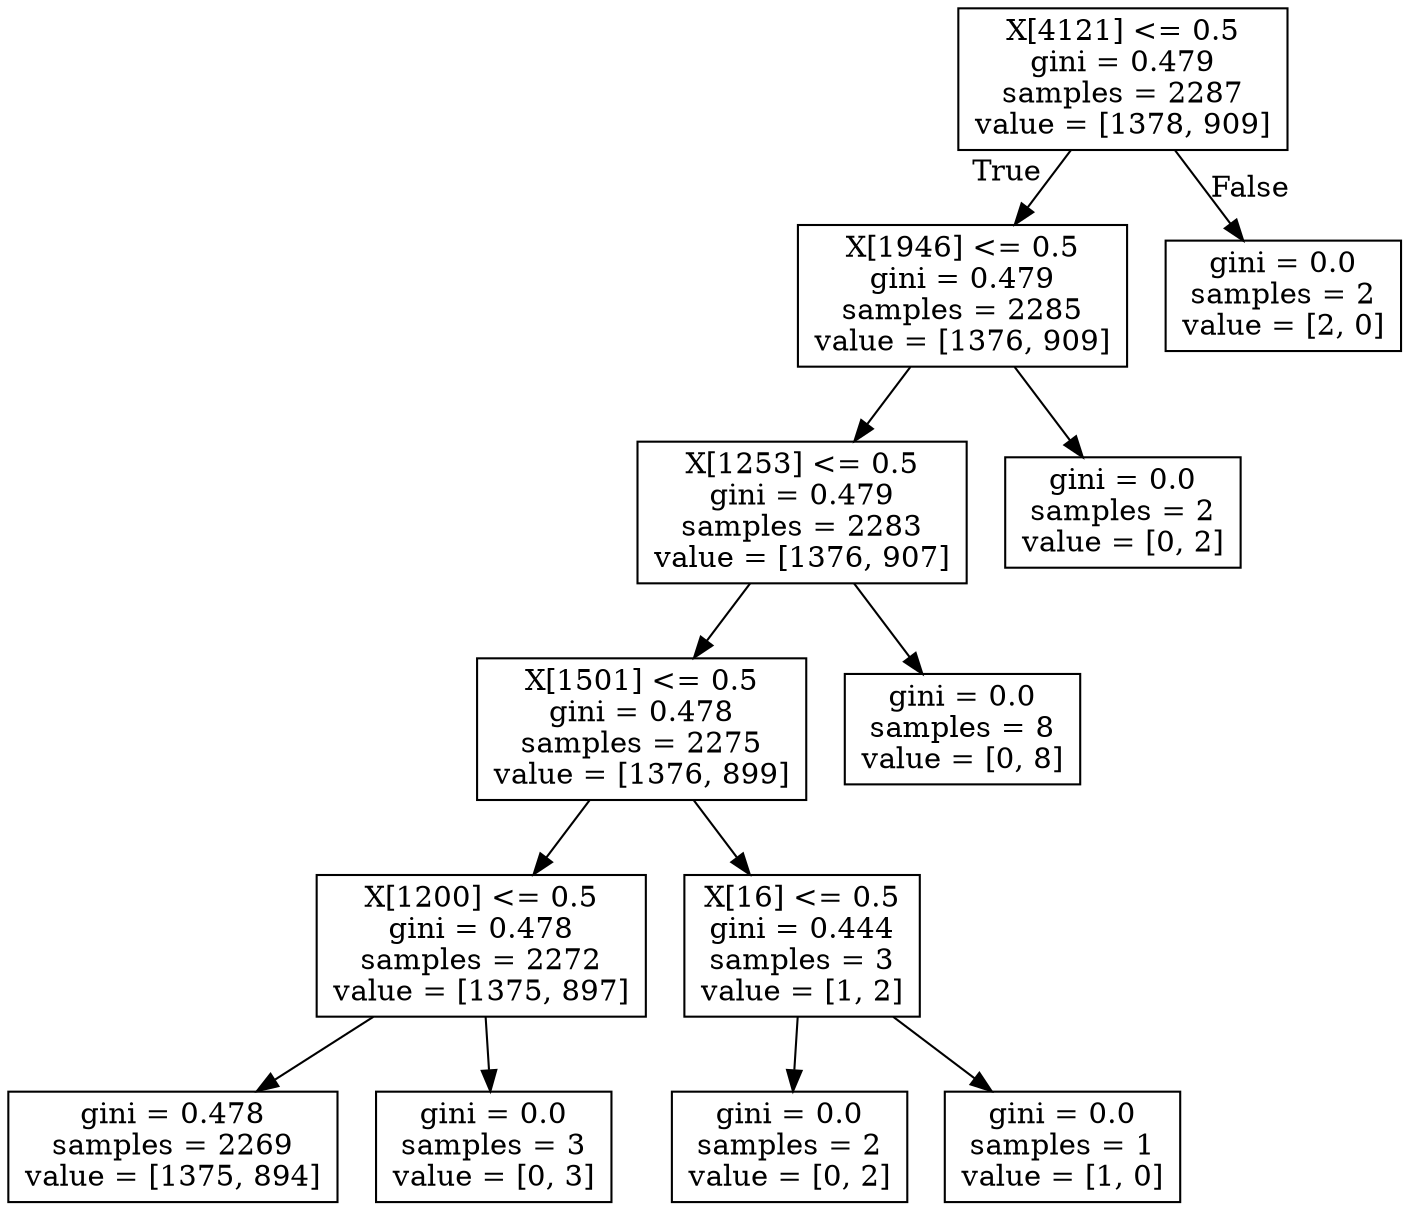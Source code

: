 digraph Tree {
node [shape=box] ;
0 [label="X[4121] <= 0.5\ngini = 0.479\nsamples = 2287\nvalue = [1378, 909]"] ;
1 [label="X[1946] <= 0.5\ngini = 0.479\nsamples = 2285\nvalue = [1376, 909]"] ;
0 -> 1 [labeldistance=2.5, labelangle=45, headlabel="True"] ;
2 [label="X[1253] <= 0.5\ngini = 0.479\nsamples = 2283\nvalue = [1376, 907]"] ;
1 -> 2 ;
3 [label="X[1501] <= 0.5\ngini = 0.478\nsamples = 2275\nvalue = [1376, 899]"] ;
2 -> 3 ;
4 [label="X[1200] <= 0.5\ngini = 0.478\nsamples = 2272\nvalue = [1375, 897]"] ;
3 -> 4 ;
5 [label="gini = 0.478\nsamples = 2269\nvalue = [1375, 894]"] ;
4 -> 5 ;
6 [label="gini = 0.0\nsamples = 3\nvalue = [0, 3]"] ;
4 -> 6 ;
7 [label="X[16] <= 0.5\ngini = 0.444\nsamples = 3\nvalue = [1, 2]"] ;
3 -> 7 ;
8 [label="gini = 0.0\nsamples = 2\nvalue = [0, 2]"] ;
7 -> 8 ;
9 [label="gini = 0.0\nsamples = 1\nvalue = [1, 0]"] ;
7 -> 9 ;
10 [label="gini = 0.0\nsamples = 8\nvalue = [0, 8]"] ;
2 -> 10 ;
11 [label="gini = 0.0\nsamples = 2\nvalue = [0, 2]"] ;
1 -> 11 ;
12 [label="gini = 0.0\nsamples = 2\nvalue = [2, 0]"] ;
0 -> 12 [labeldistance=2.5, labelangle=-45, headlabel="False"] ;
}